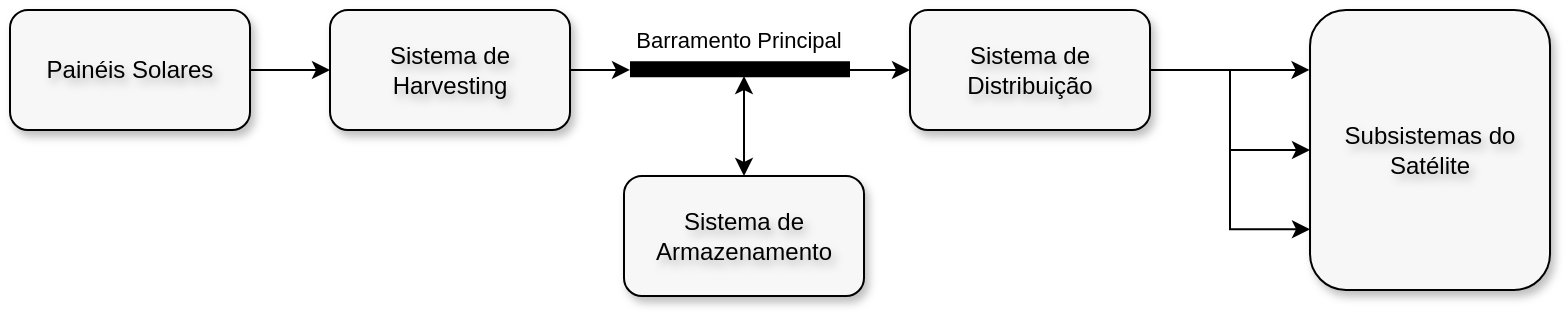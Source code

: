 <mxfile version="24.0.1" type="device">
  <diagram name="Page-1" id="90a13364-a465-7bf4-72fc-28e22215d7a0">
    <mxGraphModel dx="1024" dy="584" grid="1" gridSize="10" guides="1" tooltips="1" connect="1" arrows="1" fold="1" page="1" pageScale="1.5" pageWidth="1169" pageHeight="826" background="none" math="0" shadow="0">
      <root>
        <mxCell id="0" style=";html=1;" />
        <mxCell id="1" style=";html=1;" parent="0" />
        <mxCell id="5CIvGxlJdJBtJoQN0tb6-5" value="" style="edgeStyle=orthogonalEdgeStyle;rounded=0;orthogonalLoop=1;jettySize=auto;html=1;" parent="1" source="5CIvGxlJdJBtJoQN0tb6-3" target="5CIvGxlJdJBtJoQN0tb6-4" edge="1">
          <mxGeometry relative="1" as="geometry" />
        </mxCell>
        <mxCell id="5CIvGxlJdJBtJoQN0tb6-3" value="Painéis Solares" style="rounded=1;whiteSpace=wrap;html=1;shadow=1;gradientColor=none;glass=0;fillColor=#F7F7F7;textShadow=1;" parent="1" vertex="1">
          <mxGeometry x="510" y="300" width="120" height="60" as="geometry" />
        </mxCell>
        <mxCell id="0JUGXE03xGB4rGGuR8KK-4" style="edgeStyle=orthogonalEdgeStyle;rounded=0;orthogonalLoop=1;jettySize=auto;html=1;exitX=1;exitY=0.5;exitDx=0;exitDy=0;" edge="1" parent="1" source="5CIvGxlJdJBtJoQN0tb6-4">
          <mxGeometry relative="1" as="geometry">
            <mxPoint x="820.0" y="329.957" as="targetPoint" />
          </mxGeometry>
        </mxCell>
        <mxCell id="5CIvGxlJdJBtJoQN0tb6-4" value="Sistema de Harvesting" style="whiteSpace=wrap;html=1;rounded=1;shadow=1;gradientColor=none;glass=0;fillColor=#F7F7F7;textShadow=1;" parent="1" vertex="1">
          <mxGeometry x="670" y="300" width="120" height="60" as="geometry" />
        </mxCell>
        <mxCell id="5CIvGxlJdJBtJoQN0tb6-11" value="" style="edgeStyle=orthogonalEdgeStyle;rounded=0;orthogonalLoop=1;jettySize=auto;html=1;" parent="1" target="5CIvGxlJdJBtJoQN0tb6-10" edge="1">
          <mxGeometry relative="1" as="geometry">
            <mxPoint x="1100" y="330" as="sourcePoint" />
            <Array as="points">
              <mxPoint x="1120" y="330" />
              <mxPoint x="1120" y="370" />
            </Array>
          </mxGeometry>
        </mxCell>
        <mxCell id="0JUGXE03xGB4rGGuR8KK-5" style="edgeStyle=orthogonalEdgeStyle;rounded=0;orthogonalLoop=1;jettySize=auto;html=1;exitX=0;exitY=0.5;exitDx=0;exitDy=0;startArrow=classic;startFill=1;endArrow=none;endFill=0;" edge="1" parent="1" source="5CIvGxlJdJBtJoQN0tb6-6">
          <mxGeometry relative="1" as="geometry">
            <mxPoint x="930.0" y="329.957" as="targetPoint" />
          </mxGeometry>
        </mxCell>
        <mxCell id="5CIvGxlJdJBtJoQN0tb6-6" value="Sistema de Distribuição" style="whiteSpace=wrap;html=1;rounded=1;shadow=1;gradientColor=none;glass=0;fillColor=#F7F7F7;textShadow=1;" parent="1" vertex="1">
          <mxGeometry x="960" y="300" width="120" height="60" as="geometry" />
        </mxCell>
        <mxCell id="5CIvGxlJdJBtJoQN0tb6-9" value="" style="edgeStyle=orthogonalEdgeStyle;rounded=0;orthogonalLoop=1;jettySize=auto;html=1;endArrow=classic;endFill=1;startArrow=classic;startFill=1;" parent="1" source="5CIvGxlJdJBtJoQN0tb6-8" edge="1">
          <mxGeometry relative="1" as="geometry">
            <mxPoint x="877" y="333" as="targetPoint" />
          </mxGeometry>
        </mxCell>
        <mxCell id="5CIvGxlJdJBtJoQN0tb6-8" value="Sistema de Armazenamento" style="rounded=1;whiteSpace=wrap;html=1;shadow=1;glass=0;gradientColor=none;fillColor=#F7F7F7;textShadow=1;" parent="1" vertex="1">
          <mxGeometry x="817" y="383" width="120" height="60" as="geometry" />
        </mxCell>
        <mxCell id="5CIvGxlJdJBtJoQN0tb6-12" style="edgeStyle=orthogonalEdgeStyle;rounded=0;orthogonalLoop=1;jettySize=auto;html=1;exitX=-0.002;exitY=0.214;exitDx=0;exitDy=0;endArrow=none;endFill=0;startArrow=classic;startFill=1;exitPerimeter=0;" parent="1" source="5CIvGxlJdJBtJoQN0tb6-10" edge="1">
          <mxGeometry relative="1" as="geometry">
            <mxPoint x="1080" y="330" as="targetPoint" />
            <Array as="points" />
          </mxGeometry>
        </mxCell>
        <mxCell id="5CIvGxlJdJBtJoQN0tb6-13" style="edgeStyle=orthogonalEdgeStyle;rounded=0;orthogonalLoop=1;jettySize=auto;html=1;exitX=0;exitY=0.783;exitDx=0;exitDy=0;startArrow=classic;startFill=1;endArrow=none;endFill=0;exitPerimeter=0;" parent="1" edge="1">
          <mxGeometry relative="1" as="geometry">
            <mxPoint x="1120" y="370" as="targetPoint" />
            <mxPoint x="1160" y="409.62" as="sourcePoint" />
            <Array as="points">
              <mxPoint x="1120.01" y="410" />
            </Array>
          </mxGeometry>
        </mxCell>
        <mxCell id="5CIvGxlJdJBtJoQN0tb6-10" value="Subsistemas do Satélite" style="whiteSpace=wrap;html=1;rounded=1;shadow=1;gradientColor=none;glass=0;fillColor=#F7F7F7;textShadow=1;" parent="1" vertex="1">
          <mxGeometry x="1160.01" y="300" width="120" height="140" as="geometry" />
        </mxCell>
        <mxCell id="0JUGXE03xGB4rGGuR8KK-2" value="" style="endArrow=none;html=1;rounded=0;strokeWidth=8;shadow=0;textShadow=0;" edge="1" parent="1">
          <mxGeometry width="50" height="50" relative="1" as="geometry">
            <mxPoint x="820" y="329.68" as="sourcePoint" />
            <mxPoint x="930" y="329.68" as="targetPoint" />
          </mxGeometry>
        </mxCell>
        <mxCell id="0JUGXE03xGB4rGGuR8KK-3" value="Barramento Principal" style="edgeLabel;html=1;align=center;verticalAlign=middle;resizable=0;points=[];" vertex="1" connectable="0" parent="0JUGXE03xGB4rGGuR8KK-2">
          <mxGeometry x="0.302" y="1" relative="1" as="geometry">
            <mxPoint x="-18" y="-14" as="offset" />
          </mxGeometry>
        </mxCell>
      </root>
    </mxGraphModel>
  </diagram>
</mxfile>
